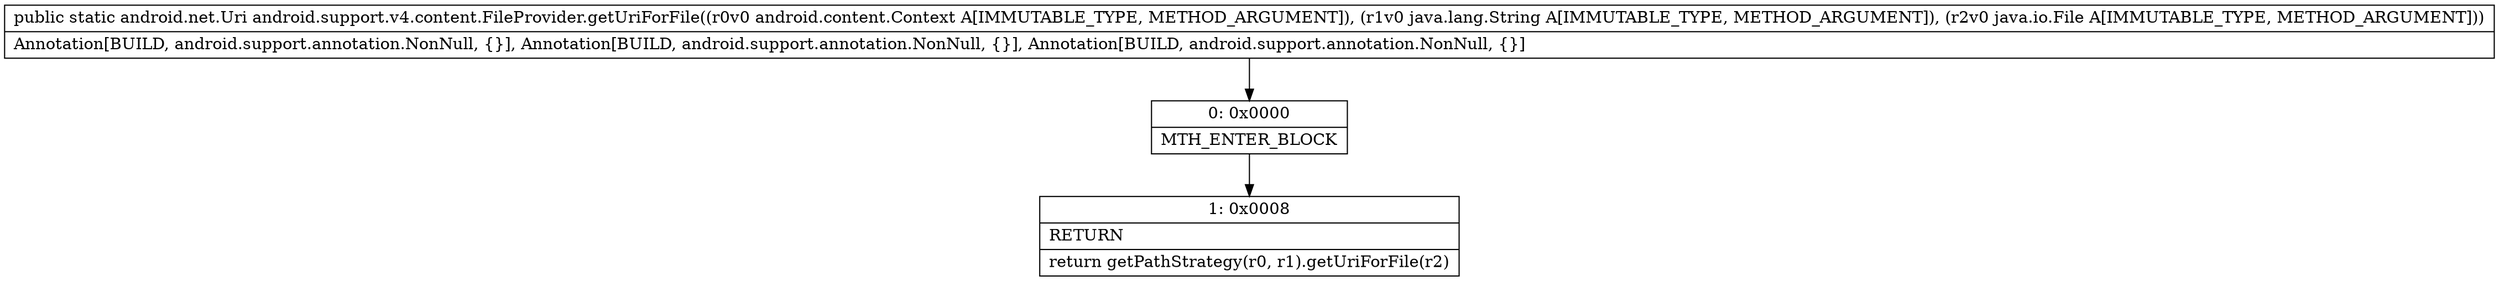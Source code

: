 digraph "CFG forandroid.support.v4.content.FileProvider.getUriForFile(Landroid\/content\/Context;Ljava\/lang\/String;Ljava\/io\/File;)Landroid\/net\/Uri;" {
Node_0 [shape=record,label="{0\:\ 0x0000|MTH_ENTER_BLOCK\l}"];
Node_1 [shape=record,label="{1\:\ 0x0008|RETURN\l|return getPathStrategy(r0, r1).getUriForFile(r2)\l}"];
MethodNode[shape=record,label="{public static android.net.Uri android.support.v4.content.FileProvider.getUriForFile((r0v0 android.content.Context A[IMMUTABLE_TYPE, METHOD_ARGUMENT]), (r1v0 java.lang.String A[IMMUTABLE_TYPE, METHOD_ARGUMENT]), (r2v0 java.io.File A[IMMUTABLE_TYPE, METHOD_ARGUMENT]))  | Annotation[BUILD, android.support.annotation.NonNull, \{\}], Annotation[BUILD, android.support.annotation.NonNull, \{\}], Annotation[BUILD, android.support.annotation.NonNull, \{\}]\l}"];
MethodNode -> Node_0;
Node_0 -> Node_1;
}

